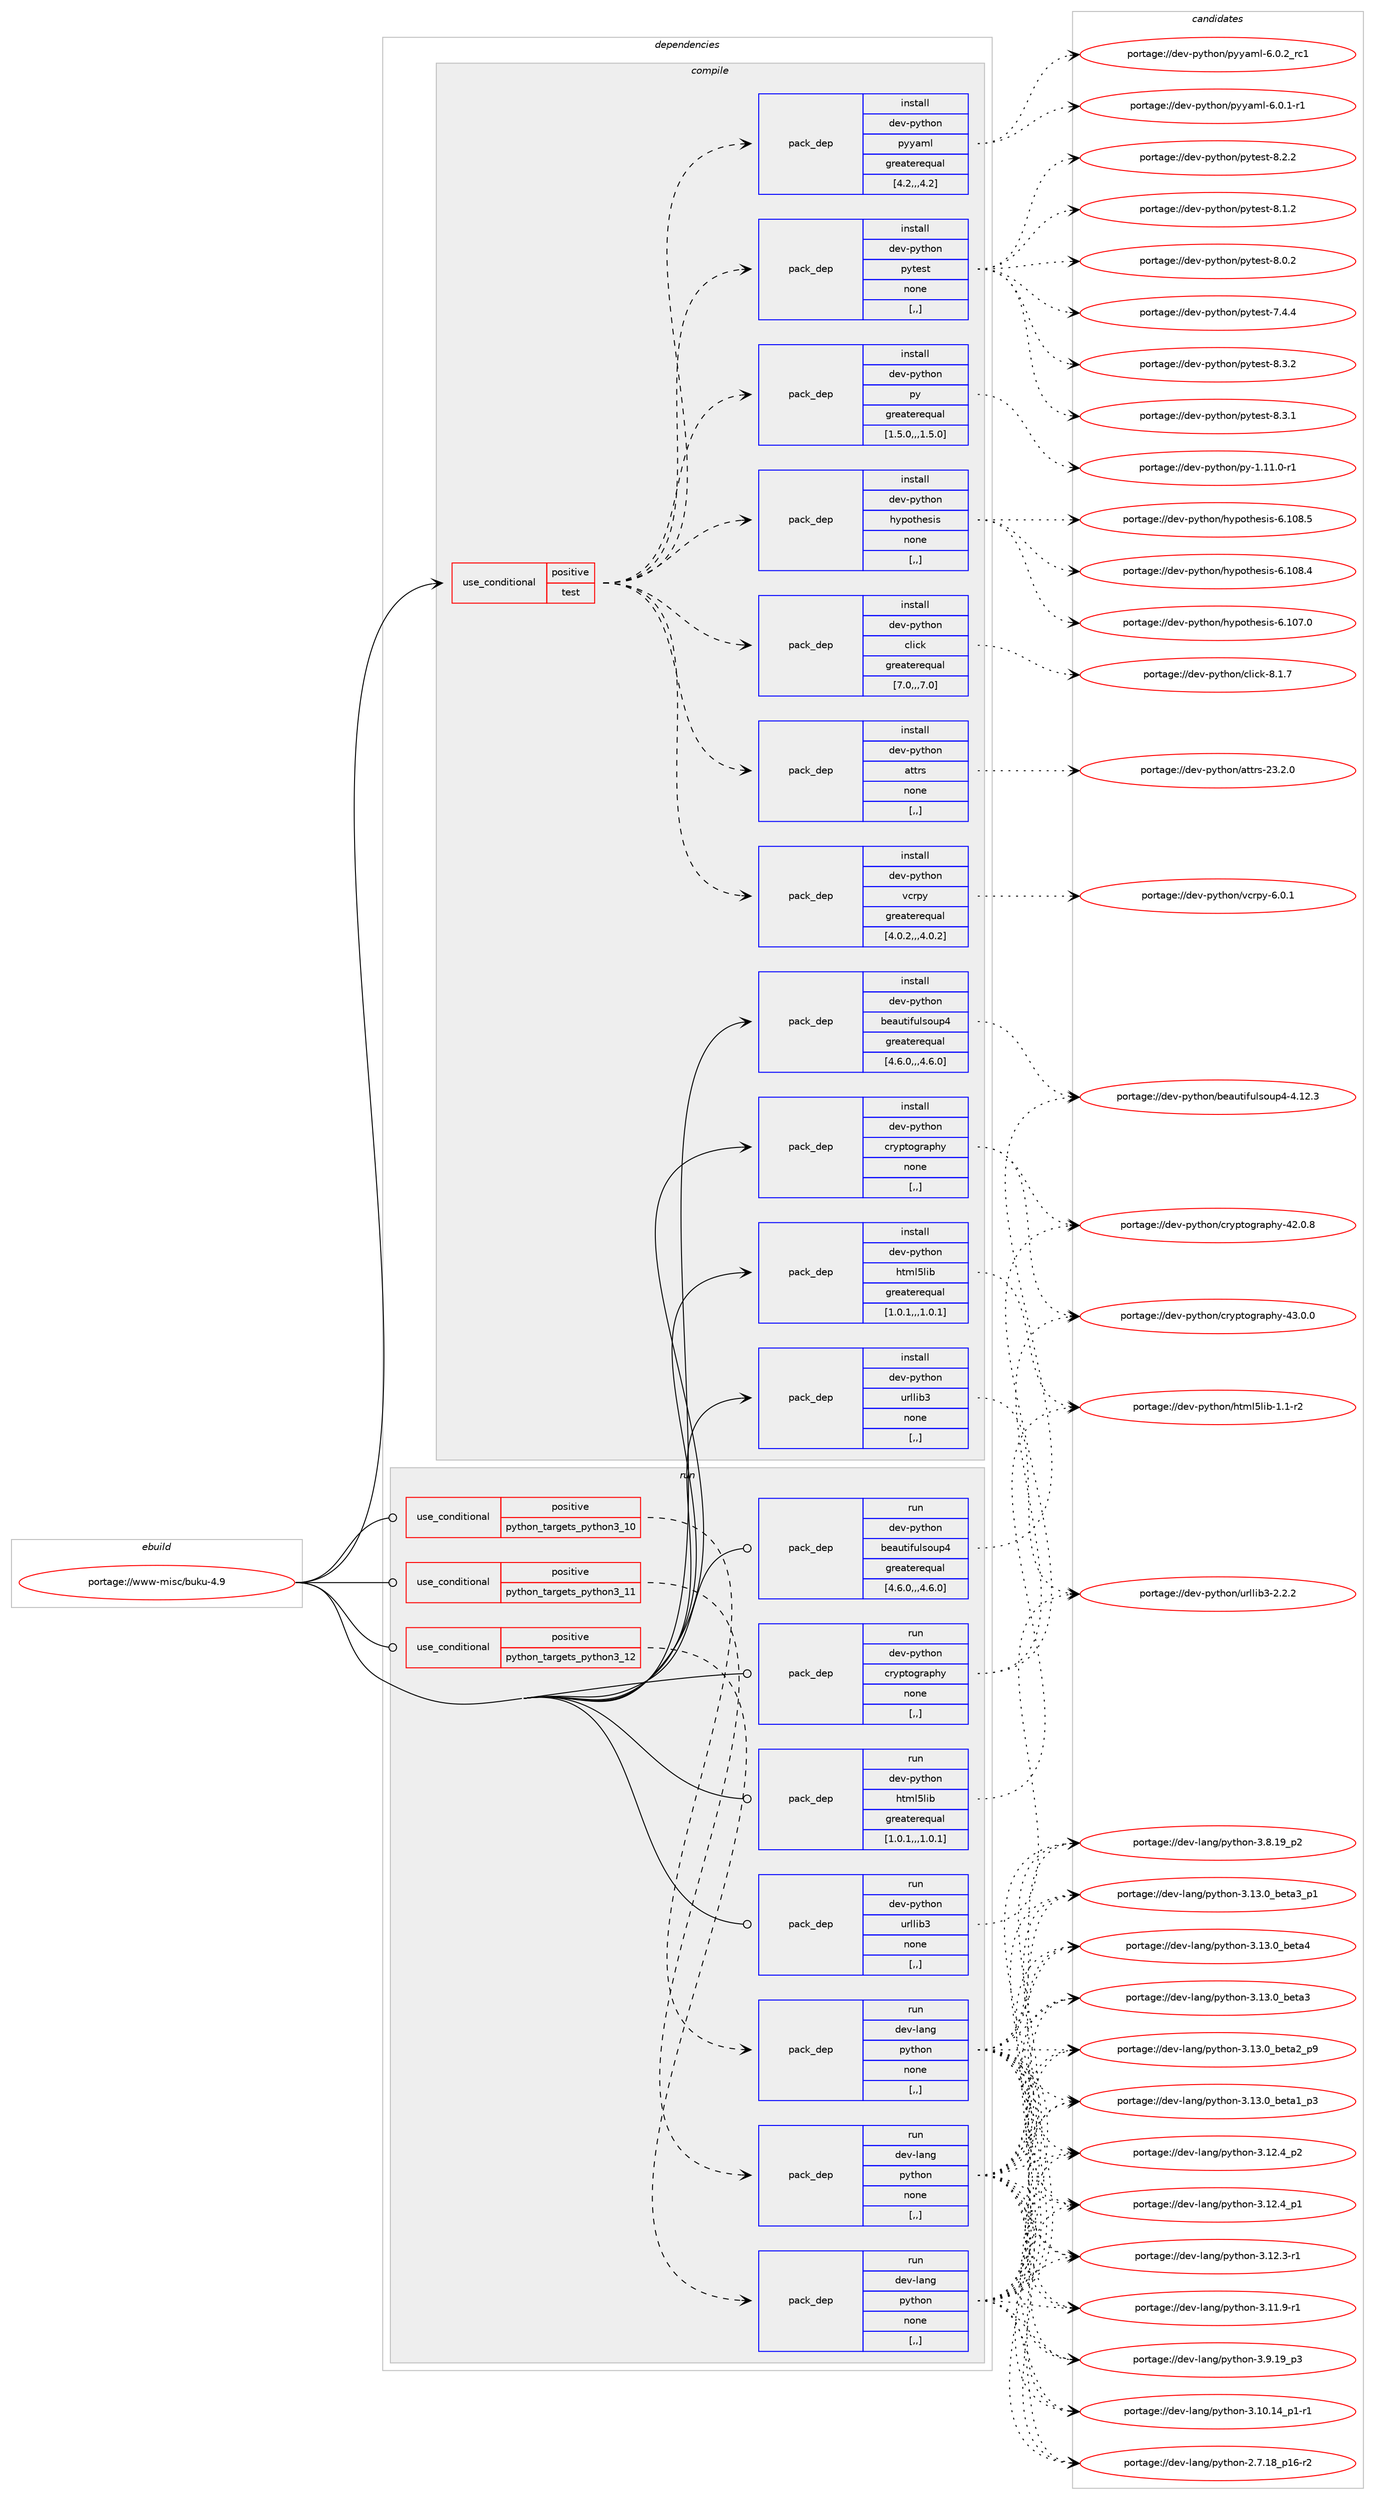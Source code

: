 digraph prolog {

# *************
# Graph options
# *************

newrank=true;
concentrate=true;
compound=true;
graph [rankdir=LR,fontname=Helvetica,fontsize=10,ranksep=1.5];#, ranksep=2.5, nodesep=0.2];
edge  [arrowhead=vee];
node  [fontname=Helvetica,fontsize=10];

# **********
# The ebuild
# **********

subgraph cluster_leftcol {
color=gray;
label=<<i>ebuild</i>>;
id [label="portage://www-misc/buku-4.9", color=red, width=4, href="../www-misc/buku-4.9.svg"];
}

# ****************
# The dependencies
# ****************

subgraph cluster_midcol {
color=gray;
label=<<i>dependencies</i>>;
subgraph cluster_compile {
fillcolor="#eeeeee";
style=filled;
label=<<i>compile</i>>;
subgraph cond120420 {
dependency452523 [label=<<TABLE BORDER="0" CELLBORDER="1" CELLSPACING="0" CELLPADDING="4"><TR><TD ROWSPAN="3" CELLPADDING="10">use_conditional</TD></TR><TR><TD>positive</TD></TR><TR><TD>test</TD></TR></TABLE>>, shape=none, color=red];
subgraph pack328735 {
dependency452524 [label=<<TABLE BORDER="0" CELLBORDER="1" CELLSPACING="0" CELLPADDING="4" WIDTH="220"><TR><TD ROWSPAN="6" CELLPADDING="30">pack_dep</TD></TR><TR><TD WIDTH="110">install</TD></TR><TR><TD>dev-python</TD></TR><TR><TD>attrs</TD></TR><TR><TD>none</TD></TR><TR><TD>[,,]</TD></TR></TABLE>>, shape=none, color=blue];
}
dependency452523:e -> dependency452524:w [weight=20,style="dashed",arrowhead="vee"];
subgraph pack328736 {
dependency452525 [label=<<TABLE BORDER="0" CELLBORDER="1" CELLSPACING="0" CELLPADDING="4" WIDTH="220"><TR><TD ROWSPAN="6" CELLPADDING="30">pack_dep</TD></TR><TR><TD WIDTH="110">install</TD></TR><TR><TD>dev-python</TD></TR><TR><TD>click</TD></TR><TR><TD>greaterequal</TD></TR><TR><TD>[7.0,,,7.0]</TD></TR></TABLE>>, shape=none, color=blue];
}
dependency452523:e -> dependency452525:w [weight=20,style="dashed",arrowhead="vee"];
subgraph pack328737 {
dependency452526 [label=<<TABLE BORDER="0" CELLBORDER="1" CELLSPACING="0" CELLPADDING="4" WIDTH="220"><TR><TD ROWSPAN="6" CELLPADDING="30">pack_dep</TD></TR><TR><TD WIDTH="110">install</TD></TR><TR><TD>dev-python</TD></TR><TR><TD>hypothesis</TD></TR><TR><TD>none</TD></TR><TR><TD>[,,]</TD></TR></TABLE>>, shape=none, color=blue];
}
dependency452523:e -> dependency452526:w [weight=20,style="dashed",arrowhead="vee"];
subgraph pack328738 {
dependency452527 [label=<<TABLE BORDER="0" CELLBORDER="1" CELLSPACING="0" CELLPADDING="4" WIDTH="220"><TR><TD ROWSPAN="6" CELLPADDING="30">pack_dep</TD></TR><TR><TD WIDTH="110">install</TD></TR><TR><TD>dev-python</TD></TR><TR><TD>py</TD></TR><TR><TD>greaterequal</TD></TR><TR><TD>[1.5.0,,,1.5.0]</TD></TR></TABLE>>, shape=none, color=blue];
}
dependency452523:e -> dependency452527:w [weight=20,style="dashed",arrowhead="vee"];
subgraph pack328739 {
dependency452528 [label=<<TABLE BORDER="0" CELLBORDER="1" CELLSPACING="0" CELLPADDING="4" WIDTH="220"><TR><TD ROWSPAN="6" CELLPADDING="30">pack_dep</TD></TR><TR><TD WIDTH="110">install</TD></TR><TR><TD>dev-python</TD></TR><TR><TD>pytest</TD></TR><TR><TD>none</TD></TR><TR><TD>[,,]</TD></TR></TABLE>>, shape=none, color=blue];
}
dependency452523:e -> dependency452528:w [weight=20,style="dashed",arrowhead="vee"];
subgraph pack328740 {
dependency452529 [label=<<TABLE BORDER="0" CELLBORDER="1" CELLSPACING="0" CELLPADDING="4" WIDTH="220"><TR><TD ROWSPAN="6" CELLPADDING="30">pack_dep</TD></TR><TR><TD WIDTH="110">install</TD></TR><TR><TD>dev-python</TD></TR><TR><TD>pyyaml</TD></TR><TR><TD>greaterequal</TD></TR><TR><TD>[4.2,,,4.2]</TD></TR></TABLE>>, shape=none, color=blue];
}
dependency452523:e -> dependency452529:w [weight=20,style="dashed",arrowhead="vee"];
subgraph pack328741 {
dependency452530 [label=<<TABLE BORDER="0" CELLBORDER="1" CELLSPACING="0" CELLPADDING="4" WIDTH="220"><TR><TD ROWSPAN="6" CELLPADDING="30">pack_dep</TD></TR><TR><TD WIDTH="110">install</TD></TR><TR><TD>dev-python</TD></TR><TR><TD>vcrpy</TD></TR><TR><TD>greaterequal</TD></TR><TR><TD>[4.0.2,,,4.0.2]</TD></TR></TABLE>>, shape=none, color=blue];
}
dependency452523:e -> dependency452530:w [weight=20,style="dashed",arrowhead="vee"];
}
id:e -> dependency452523:w [weight=20,style="solid",arrowhead="vee"];
subgraph pack328742 {
dependency452531 [label=<<TABLE BORDER="0" CELLBORDER="1" CELLSPACING="0" CELLPADDING="4" WIDTH="220"><TR><TD ROWSPAN="6" CELLPADDING="30">pack_dep</TD></TR><TR><TD WIDTH="110">install</TD></TR><TR><TD>dev-python</TD></TR><TR><TD>beautifulsoup4</TD></TR><TR><TD>greaterequal</TD></TR><TR><TD>[4.6.0,,,4.6.0]</TD></TR></TABLE>>, shape=none, color=blue];
}
id:e -> dependency452531:w [weight=20,style="solid",arrowhead="vee"];
subgraph pack328743 {
dependency452532 [label=<<TABLE BORDER="0" CELLBORDER="1" CELLSPACING="0" CELLPADDING="4" WIDTH="220"><TR><TD ROWSPAN="6" CELLPADDING="30">pack_dep</TD></TR><TR><TD WIDTH="110">install</TD></TR><TR><TD>dev-python</TD></TR><TR><TD>cryptography</TD></TR><TR><TD>none</TD></TR><TR><TD>[,,]</TD></TR></TABLE>>, shape=none, color=blue];
}
id:e -> dependency452532:w [weight=20,style="solid",arrowhead="vee"];
subgraph pack328744 {
dependency452533 [label=<<TABLE BORDER="0" CELLBORDER="1" CELLSPACING="0" CELLPADDING="4" WIDTH="220"><TR><TD ROWSPAN="6" CELLPADDING="30">pack_dep</TD></TR><TR><TD WIDTH="110">install</TD></TR><TR><TD>dev-python</TD></TR><TR><TD>html5lib</TD></TR><TR><TD>greaterequal</TD></TR><TR><TD>[1.0.1,,,1.0.1]</TD></TR></TABLE>>, shape=none, color=blue];
}
id:e -> dependency452533:w [weight=20,style="solid",arrowhead="vee"];
subgraph pack328745 {
dependency452534 [label=<<TABLE BORDER="0" CELLBORDER="1" CELLSPACING="0" CELLPADDING="4" WIDTH="220"><TR><TD ROWSPAN="6" CELLPADDING="30">pack_dep</TD></TR><TR><TD WIDTH="110">install</TD></TR><TR><TD>dev-python</TD></TR><TR><TD>urllib3</TD></TR><TR><TD>none</TD></TR><TR><TD>[,,]</TD></TR></TABLE>>, shape=none, color=blue];
}
id:e -> dependency452534:w [weight=20,style="solid",arrowhead="vee"];
}
subgraph cluster_compileandrun {
fillcolor="#eeeeee";
style=filled;
label=<<i>compile and run</i>>;
}
subgraph cluster_run {
fillcolor="#eeeeee";
style=filled;
label=<<i>run</i>>;
subgraph cond120421 {
dependency452535 [label=<<TABLE BORDER="0" CELLBORDER="1" CELLSPACING="0" CELLPADDING="4"><TR><TD ROWSPAN="3" CELLPADDING="10">use_conditional</TD></TR><TR><TD>positive</TD></TR><TR><TD>python_targets_python3_10</TD></TR></TABLE>>, shape=none, color=red];
subgraph pack328746 {
dependency452536 [label=<<TABLE BORDER="0" CELLBORDER="1" CELLSPACING="0" CELLPADDING="4" WIDTH="220"><TR><TD ROWSPAN="6" CELLPADDING="30">pack_dep</TD></TR><TR><TD WIDTH="110">run</TD></TR><TR><TD>dev-lang</TD></TR><TR><TD>python</TD></TR><TR><TD>none</TD></TR><TR><TD>[,,]</TD></TR></TABLE>>, shape=none, color=blue];
}
dependency452535:e -> dependency452536:w [weight=20,style="dashed",arrowhead="vee"];
}
id:e -> dependency452535:w [weight=20,style="solid",arrowhead="odot"];
subgraph cond120422 {
dependency452537 [label=<<TABLE BORDER="0" CELLBORDER="1" CELLSPACING="0" CELLPADDING="4"><TR><TD ROWSPAN="3" CELLPADDING="10">use_conditional</TD></TR><TR><TD>positive</TD></TR><TR><TD>python_targets_python3_11</TD></TR></TABLE>>, shape=none, color=red];
subgraph pack328747 {
dependency452538 [label=<<TABLE BORDER="0" CELLBORDER="1" CELLSPACING="0" CELLPADDING="4" WIDTH="220"><TR><TD ROWSPAN="6" CELLPADDING="30">pack_dep</TD></TR><TR><TD WIDTH="110">run</TD></TR><TR><TD>dev-lang</TD></TR><TR><TD>python</TD></TR><TR><TD>none</TD></TR><TR><TD>[,,]</TD></TR></TABLE>>, shape=none, color=blue];
}
dependency452537:e -> dependency452538:w [weight=20,style="dashed",arrowhead="vee"];
}
id:e -> dependency452537:w [weight=20,style="solid",arrowhead="odot"];
subgraph cond120423 {
dependency452539 [label=<<TABLE BORDER="0" CELLBORDER="1" CELLSPACING="0" CELLPADDING="4"><TR><TD ROWSPAN="3" CELLPADDING="10">use_conditional</TD></TR><TR><TD>positive</TD></TR><TR><TD>python_targets_python3_12</TD></TR></TABLE>>, shape=none, color=red];
subgraph pack328748 {
dependency452540 [label=<<TABLE BORDER="0" CELLBORDER="1" CELLSPACING="0" CELLPADDING="4" WIDTH="220"><TR><TD ROWSPAN="6" CELLPADDING="30">pack_dep</TD></TR><TR><TD WIDTH="110">run</TD></TR><TR><TD>dev-lang</TD></TR><TR><TD>python</TD></TR><TR><TD>none</TD></TR><TR><TD>[,,]</TD></TR></TABLE>>, shape=none, color=blue];
}
dependency452539:e -> dependency452540:w [weight=20,style="dashed",arrowhead="vee"];
}
id:e -> dependency452539:w [weight=20,style="solid",arrowhead="odot"];
subgraph pack328749 {
dependency452541 [label=<<TABLE BORDER="0" CELLBORDER="1" CELLSPACING="0" CELLPADDING="4" WIDTH="220"><TR><TD ROWSPAN="6" CELLPADDING="30">pack_dep</TD></TR><TR><TD WIDTH="110">run</TD></TR><TR><TD>dev-python</TD></TR><TR><TD>beautifulsoup4</TD></TR><TR><TD>greaterequal</TD></TR><TR><TD>[4.6.0,,,4.6.0]</TD></TR></TABLE>>, shape=none, color=blue];
}
id:e -> dependency452541:w [weight=20,style="solid",arrowhead="odot"];
subgraph pack328750 {
dependency452542 [label=<<TABLE BORDER="0" CELLBORDER="1" CELLSPACING="0" CELLPADDING="4" WIDTH="220"><TR><TD ROWSPAN="6" CELLPADDING="30">pack_dep</TD></TR><TR><TD WIDTH="110">run</TD></TR><TR><TD>dev-python</TD></TR><TR><TD>cryptography</TD></TR><TR><TD>none</TD></TR><TR><TD>[,,]</TD></TR></TABLE>>, shape=none, color=blue];
}
id:e -> dependency452542:w [weight=20,style="solid",arrowhead="odot"];
subgraph pack328751 {
dependency452543 [label=<<TABLE BORDER="0" CELLBORDER="1" CELLSPACING="0" CELLPADDING="4" WIDTH="220"><TR><TD ROWSPAN="6" CELLPADDING="30">pack_dep</TD></TR><TR><TD WIDTH="110">run</TD></TR><TR><TD>dev-python</TD></TR><TR><TD>html5lib</TD></TR><TR><TD>greaterequal</TD></TR><TR><TD>[1.0.1,,,1.0.1]</TD></TR></TABLE>>, shape=none, color=blue];
}
id:e -> dependency452543:w [weight=20,style="solid",arrowhead="odot"];
subgraph pack328752 {
dependency452544 [label=<<TABLE BORDER="0" CELLBORDER="1" CELLSPACING="0" CELLPADDING="4" WIDTH="220"><TR><TD ROWSPAN="6" CELLPADDING="30">pack_dep</TD></TR><TR><TD WIDTH="110">run</TD></TR><TR><TD>dev-python</TD></TR><TR><TD>urllib3</TD></TR><TR><TD>none</TD></TR><TR><TD>[,,]</TD></TR></TABLE>>, shape=none, color=blue];
}
id:e -> dependency452544:w [weight=20,style="solid",arrowhead="odot"];
}
}

# **************
# The candidates
# **************

subgraph cluster_choices {
rank=same;
color=gray;
label=<<i>candidates</i>>;

subgraph choice328735 {
color=black;
nodesep=1;
choice10010111845112121116104111110479711611611411545505146504648 [label="portage://dev-python/attrs-23.2.0", color=red, width=4,href="../dev-python/attrs-23.2.0.svg"];
dependency452524:e -> choice10010111845112121116104111110479711611611411545505146504648:w [style=dotted,weight="100"];
}
subgraph choice328736 {
color=black;
nodesep=1;
choice10010111845112121116104111110479910810599107455646494655 [label="portage://dev-python/click-8.1.7", color=red, width=4,href="../dev-python/click-8.1.7.svg"];
dependency452525:e -> choice10010111845112121116104111110479910810599107455646494655:w [style=dotted,weight="100"];
}
subgraph choice328737 {
color=black;
nodesep=1;
choice10010111845112121116104111110471041211121111161041011151051154554464948564653 [label="portage://dev-python/hypothesis-6.108.5", color=red, width=4,href="../dev-python/hypothesis-6.108.5.svg"];
choice10010111845112121116104111110471041211121111161041011151051154554464948564652 [label="portage://dev-python/hypothesis-6.108.4", color=red, width=4,href="../dev-python/hypothesis-6.108.4.svg"];
choice10010111845112121116104111110471041211121111161041011151051154554464948554648 [label="portage://dev-python/hypothesis-6.107.0", color=red, width=4,href="../dev-python/hypothesis-6.107.0.svg"];
dependency452526:e -> choice10010111845112121116104111110471041211121111161041011151051154554464948564653:w [style=dotted,weight="100"];
dependency452526:e -> choice10010111845112121116104111110471041211121111161041011151051154554464948564652:w [style=dotted,weight="100"];
dependency452526:e -> choice10010111845112121116104111110471041211121111161041011151051154554464948554648:w [style=dotted,weight="100"];
}
subgraph choice328738 {
color=black;
nodesep=1;
choice1001011184511212111610411111047112121454946494946484511449 [label="portage://dev-python/py-1.11.0-r1", color=red, width=4,href="../dev-python/py-1.11.0-r1.svg"];
dependency452527:e -> choice1001011184511212111610411111047112121454946494946484511449:w [style=dotted,weight="100"];
}
subgraph choice328739 {
color=black;
nodesep=1;
choice1001011184511212111610411111047112121116101115116455646514650 [label="portage://dev-python/pytest-8.3.2", color=red, width=4,href="../dev-python/pytest-8.3.2.svg"];
choice1001011184511212111610411111047112121116101115116455646514649 [label="portage://dev-python/pytest-8.3.1", color=red, width=4,href="../dev-python/pytest-8.3.1.svg"];
choice1001011184511212111610411111047112121116101115116455646504650 [label="portage://dev-python/pytest-8.2.2", color=red, width=4,href="../dev-python/pytest-8.2.2.svg"];
choice1001011184511212111610411111047112121116101115116455646494650 [label="portage://dev-python/pytest-8.1.2", color=red, width=4,href="../dev-python/pytest-8.1.2.svg"];
choice1001011184511212111610411111047112121116101115116455646484650 [label="portage://dev-python/pytest-8.0.2", color=red, width=4,href="../dev-python/pytest-8.0.2.svg"];
choice1001011184511212111610411111047112121116101115116455546524652 [label="portage://dev-python/pytest-7.4.4", color=red, width=4,href="../dev-python/pytest-7.4.4.svg"];
dependency452528:e -> choice1001011184511212111610411111047112121116101115116455646514650:w [style=dotted,weight="100"];
dependency452528:e -> choice1001011184511212111610411111047112121116101115116455646514649:w [style=dotted,weight="100"];
dependency452528:e -> choice1001011184511212111610411111047112121116101115116455646504650:w [style=dotted,weight="100"];
dependency452528:e -> choice1001011184511212111610411111047112121116101115116455646494650:w [style=dotted,weight="100"];
dependency452528:e -> choice1001011184511212111610411111047112121116101115116455646484650:w [style=dotted,weight="100"];
dependency452528:e -> choice1001011184511212111610411111047112121116101115116455546524652:w [style=dotted,weight="100"];
}
subgraph choice328740 {
color=black;
nodesep=1;
choice100101118451121211161041111104711212112197109108455446484650951149949 [label="portage://dev-python/pyyaml-6.0.2_rc1", color=red, width=4,href="../dev-python/pyyaml-6.0.2_rc1.svg"];
choice1001011184511212111610411111047112121121971091084554464846494511449 [label="portage://dev-python/pyyaml-6.0.1-r1", color=red, width=4,href="../dev-python/pyyaml-6.0.1-r1.svg"];
dependency452529:e -> choice100101118451121211161041111104711212112197109108455446484650951149949:w [style=dotted,weight="100"];
dependency452529:e -> choice1001011184511212111610411111047112121121971091084554464846494511449:w [style=dotted,weight="100"];
}
subgraph choice328741 {
color=black;
nodesep=1;
choice100101118451121211161041111104711899114112121455446484649 [label="portage://dev-python/vcrpy-6.0.1", color=red, width=4,href="../dev-python/vcrpy-6.0.1.svg"];
dependency452530:e -> choice100101118451121211161041111104711899114112121455446484649:w [style=dotted,weight="100"];
}
subgraph choice328742 {
color=black;
nodesep=1;
choice100101118451121211161041111104798101971171161051021171081151111171125245524649504651 [label="portage://dev-python/beautifulsoup4-4.12.3", color=red, width=4,href="../dev-python/beautifulsoup4-4.12.3.svg"];
dependency452531:e -> choice100101118451121211161041111104798101971171161051021171081151111171125245524649504651:w [style=dotted,weight="100"];
}
subgraph choice328743 {
color=black;
nodesep=1;
choice1001011184511212111610411111047991141211121161111031149711210412145525146484648 [label="portage://dev-python/cryptography-43.0.0", color=red, width=4,href="../dev-python/cryptography-43.0.0.svg"];
choice1001011184511212111610411111047991141211121161111031149711210412145525046484656 [label="portage://dev-python/cryptography-42.0.8", color=red, width=4,href="../dev-python/cryptography-42.0.8.svg"];
dependency452532:e -> choice1001011184511212111610411111047991141211121161111031149711210412145525146484648:w [style=dotted,weight="100"];
dependency452532:e -> choice1001011184511212111610411111047991141211121161111031149711210412145525046484656:w [style=dotted,weight="100"];
}
subgraph choice328744 {
color=black;
nodesep=1;
choice10010111845112121116104111110471041161091085310810598454946494511450 [label="portage://dev-python/html5lib-1.1-r2", color=red, width=4,href="../dev-python/html5lib-1.1-r2.svg"];
dependency452533:e -> choice10010111845112121116104111110471041161091085310810598454946494511450:w [style=dotted,weight="100"];
}
subgraph choice328745 {
color=black;
nodesep=1;
choice10010111845112121116104111110471171141081081059851455046504650 [label="portage://dev-python/urllib3-2.2.2", color=red, width=4,href="../dev-python/urllib3-2.2.2.svg"];
dependency452534:e -> choice10010111845112121116104111110471171141081081059851455046504650:w [style=dotted,weight="100"];
}
subgraph choice328746 {
color=black;
nodesep=1;
choice1001011184510897110103471121211161041111104551464951464895981011169752 [label="portage://dev-lang/python-3.13.0_beta4", color=red, width=4,href="../dev-lang/python-3.13.0_beta4.svg"];
choice10010111845108971101034711212111610411111045514649514648959810111697519511249 [label="portage://dev-lang/python-3.13.0_beta3_p1", color=red, width=4,href="../dev-lang/python-3.13.0_beta3_p1.svg"];
choice1001011184510897110103471121211161041111104551464951464895981011169751 [label="portage://dev-lang/python-3.13.0_beta3", color=red, width=4,href="../dev-lang/python-3.13.0_beta3.svg"];
choice10010111845108971101034711212111610411111045514649514648959810111697509511257 [label="portage://dev-lang/python-3.13.0_beta2_p9", color=red, width=4,href="../dev-lang/python-3.13.0_beta2_p9.svg"];
choice10010111845108971101034711212111610411111045514649514648959810111697499511251 [label="portage://dev-lang/python-3.13.0_beta1_p3", color=red, width=4,href="../dev-lang/python-3.13.0_beta1_p3.svg"];
choice100101118451089711010347112121116104111110455146495046529511250 [label="portage://dev-lang/python-3.12.4_p2", color=red, width=4,href="../dev-lang/python-3.12.4_p2.svg"];
choice100101118451089711010347112121116104111110455146495046529511249 [label="portage://dev-lang/python-3.12.4_p1", color=red, width=4,href="../dev-lang/python-3.12.4_p1.svg"];
choice100101118451089711010347112121116104111110455146495046514511449 [label="portage://dev-lang/python-3.12.3-r1", color=red, width=4,href="../dev-lang/python-3.12.3-r1.svg"];
choice100101118451089711010347112121116104111110455146494946574511449 [label="portage://dev-lang/python-3.11.9-r1", color=red, width=4,href="../dev-lang/python-3.11.9-r1.svg"];
choice100101118451089711010347112121116104111110455146494846495295112494511449 [label="portage://dev-lang/python-3.10.14_p1-r1", color=red, width=4,href="../dev-lang/python-3.10.14_p1-r1.svg"];
choice100101118451089711010347112121116104111110455146574649579511251 [label="portage://dev-lang/python-3.9.19_p3", color=red, width=4,href="../dev-lang/python-3.9.19_p3.svg"];
choice100101118451089711010347112121116104111110455146564649579511250 [label="portage://dev-lang/python-3.8.19_p2", color=red, width=4,href="../dev-lang/python-3.8.19_p2.svg"];
choice100101118451089711010347112121116104111110455046554649569511249544511450 [label="portage://dev-lang/python-2.7.18_p16-r2", color=red, width=4,href="../dev-lang/python-2.7.18_p16-r2.svg"];
dependency452536:e -> choice1001011184510897110103471121211161041111104551464951464895981011169752:w [style=dotted,weight="100"];
dependency452536:e -> choice10010111845108971101034711212111610411111045514649514648959810111697519511249:w [style=dotted,weight="100"];
dependency452536:e -> choice1001011184510897110103471121211161041111104551464951464895981011169751:w [style=dotted,weight="100"];
dependency452536:e -> choice10010111845108971101034711212111610411111045514649514648959810111697509511257:w [style=dotted,weight="100"];
dependency452536:e -> choice10010111845108971101034711212111610411111045514649514648959810111697499511251:w [style=dotted,weight="100"];
dependency452536:e -> choice100101118451089711010347112121116104111110455146495046529511250:w [style=dotted,weight="100"];
dependency452536:e -> choice100101118451089711010347112121116104111110455146495046529511249:w [style=dotted,weight="100"];
dependency452536:e -> choice100101118451089711010347112121116104111110455146495046514511449:w [style=dotted,weight="100"];
dependency452536:e -> choice100101118451089711010347112121116104111110455146494946574511449:w [style=dotted,weight="100"];
dependency452536:e -> choice100101118451089711010347112121116104111110455146494846495295112494511449:w [style=dotted,weight="100"];
dependency452536:e -> choice100101118451089711010347112121116104111110455146574649579511251:w [style=dotted,weight="100"];
dependency452536:e -> choice100101118451089711010347112121116104111110455146564649579511250:w [style=dotted,weight="100"];
dependency452536:e -> choice100101118451089711010347112121116104111110455046554649569511249544511450:w [style=dotted,weight="100"];
}
subgraph choice328747 {
color=black;
nodesep=1;
choice1001011184510897110103471121211161041111104551464951464895981011169752 [label="portage://dev-lang/python-3.13.0_beta4", color=red, width=4,href="../dev-lang/python-3.13.0_beta4.svg"];
choice10010111845108971101034711212111610411111045514649514648959810111697519511249 [label="portage://dev-lang/python-3.13.0_beta3_p1", color=red, width=4,href="../dev-lang/python-3.13.0_beta3_p1.svg"];
choice1001011184510897110103471121211161041111104551464951464895981011169751 [label="portage://dev-lang/python-3.13.0_beta3", color=red, width=4,href="../dev-lang/python-3.13.0_beta3.svg"];
choice10010111845108971101034711212111610411111045514649514648959810111697509511257 [label="portage://dev-lang/python-3.13.0_beta2_p9", color=red, width=4,href="../dev-lang/python-3.13.0_beta2_p9.svg"];
choice10010111845108971101034711212111610411111045514649514648959810111697499511251 [label="portage://dev-lang/python-3.13.0_beta1_p3", color=red, width=4,href="../dev-lang/python-3.13.0_beta1_p3.svg"];
choice100101118451089711010347112121116104111110455146495046529511250 [label="portage://dev-lang/python-3.12.4_p2", color=red, width=4,href="../dev-lang/python-3.12.4_p2.svg"];
choice100101118451089711010347112121116104111110455146495046529511249 [label="portage://dev-lang/python-3.12.4_p1", color=red, width=4,href="../dev-lang/python-3.12.4_p1.svg"];
choice100101118451089711010347112121116104111110455146495046514511449 [label="portage://dev-lang/python-3.12.3-r1", color=red, width=4,href="../dev-lang/python-3.12.3-r1.svg"];
choice100101118451089711010347112121116104111110455146494946574511449 [label="portage://dev-lang/python-3.11.9-r1", color=red, width=4,href="../dev-lang/python-3.11.9-r1.svg"];
choice100101118451089711010347112121116104111110455146494846495295112494511449 [label="portage://dev-lang/python-3.10.14_p1-r1", color=red, width=4,href="../dev-lang/python-3.10.14_p1-r1.svg"];
choice100101118451089711010347112121116104111110455146574649579511251 [label="portage://dev-lang/python-3.9.19_p3", color=red, width=4,href="../dev-lang/python-3.9.19_p3.svg"];
choice100101118451089711010347112121116104111110455146564649579511250 [label="portage://dev-lang/python-3.8.19_p2", color=red, width=4,href="../dev-lang/python-3.8.19_p2.svg"];
choice100101118451089711010347112121116104111110455046554649569511249544511450 [label="portage://dev-lang/python-2.7.18_p16-r2", color=red, width=4,href="../dev-lang/python-2.7.18_p16-r2.svg"];
dependency452538:e -> choice1001011184510897110103471121211161041111104551464951464895981011169752:w [style=dotted,weight="100"];
dependency452538:e -> choice10010111845108971101034711212111610411111045514649514648959810111697519511249:w [style=dotted,weight="100"];
dependency452538:e -> choice1001011184510897110103471121211161041111104551464951464895981011169751:w [style=dotted,weight="100"];
dependency452538:e -> choice10010111845108971101034711212111610411111045514649514648959810111697509511257:w [style=dotted,weight="100"];
dependency452538:e -> choice10010111845108971101034711212111610411111045514649514648959810111697499511251:w [style=dotted,weight="100"];
dependency452538:e -> choice100101118451089711010347112121116104111110455146495046529511250:w [style=dotted,weight="100"];
dependency452538:e -> choice100101118451089711010347112121116104111110455146495046529511249:w [style=dotted,weight="100"];
dependency452538:e -> choice100101118451089711010347112121116104111110455146495046514511449:w [style=dotted,weight="100"];
dependency452538:e -> choice100101118451089711010347112121116104111110455146494946574511449:w [style=dotted,weight="100"];
dependency452538:e -> choice100101118451089711010347112121116104111110455146494846495295112494511449:w [style=dotted,weight="100"];
dependency452538:e -> choice100101118451089711010347112121116104111110455146574649579511251:w [style=dotted,weight="100"];
dependency452538:e -> choice100101118451089711010347112121116104111110455146564649579511250:w [style=dotted,weight="100"];
dependency452538:e -> choice100101118451089711010347112121116104111110455046554649569511249544511450:w [style=dotted,weight="100"];
}
subgraph choice328748 {
color=black;
nodesep=1;
choice1001011184510897110103471121211161041111104551464951464895981011169752 [label="portage://dev-lang/python-3.13.0_beta4", color=red, width=4,href="../dev-lang/python-3.13.0_beta4.svg"];
choice10010111845108971101034711212111610411111045514649514648959810111697519511249 [label="portage://dev-lang/python-3.13.0_beta3_p1", color=red, width=4,href="../dev-lang/python-3.13.0_beta3_p1.svg"];
choice1001011184510897110103471121211161041111104551464951464895981011169751 [label="portage://dev-lang/python-3.13.0_beta3", color=red, width=4,href="../dev-lang/python-3.13.0_beta3.svg"];
choice10010111845108971101034711212111610411111045514649514648959810111697509511257 [label="portage://dev-lang/python-3.13.0_beta2_p9", color=red, width=4,href="../dev-lang/python-3.13.0_beta2_p9.svg"];
choice10010111845108971101034711212111610411111045514649514648959810111697499511251 [label="portage://dev-lang/python-3.13.0_beta1_p3", color=red, width=4,href="../dev-lang/python-3.13.0_beta1_p3.svg"];
choice100101118451089711010347112121116104111110455146495046529511250 [label="portage://dev-lang/python-3.12.4_p2", color=red, width=4,href="../dev-lang/python-3.12.4_p2.svg"];
choice100101118451089711010347112121116104111110455146495046529511249 [label="portage://dev-lang/python-3.12.4_p1", color=red, width=4,href="../dev-lang/python-3.12.4_p1.svg"];
choice100101118451089711010347112121116104111110455146495046514511449 [label="portage://dev-lang/python-3.12.3-r1", color=red, width=4,href="../dev-lang/python-3.12.3-r1.svg"];
choice100101118451089711010347112121116104111110455146494946574511449 [label="portage://dev-lang/python-3.11.9-r1", color=red, width=4,href="../dev-lang/python-3.11.9-r1.svg"];
choice100101118451089711010347112121116104111110455146494846495295112494511449 [label="portage://dev-lang/python-3.10.14_p1-r1", color=red, width=4,href="../dev-lang/python-3.10.14_p1-r1.svg"];
choice100101118451089711010347112121116104111110455146574649579511251 [label="portage://dev-lang/python-3.9.19_p3", color=red, width=4,href="../dev-lang/python-3.9.19_p3.svg"];
choice100101118451089711010347112121116104111110455146564649579511250 [label="portage://dev-lang/python-3.8.19_p2", color=red, width=4,href="../dev-lang/python-3.8.19_p2.svg"];
choice100101118451089711010347112121116104111110455046554649569511249544511450 [label="portage://dev-lang/python-2.7.18_p16-r2", color=red, width=4,href="../dev-lang/python-2.7.18_p16-r2.svg"];
dependency452540:e -> choice1001011184510897110103471121211161041111104551464951464895981011169752:w [style=dotted,weight="100"];
dependency452540:e -> choice10010111845108971101034711212111610411111045514649514648959810111697519511249:w [style=dotted,weight="100"];
dependency452540:e -> choice1001011184510897110103471121211161041111104551464951464895981011169751:w [style=dotted,weight="100"];
dependency452540:e -> choice10010111845108971101034711212111610411111045514649514648959810111697509511257:w [style=dotted,weight="100"];
dependency452540:e -> choice10010111845108971101034711212111610411111045514649514648959810111697499511251:w [style=dotted,weight="100"];
dependency452540:e -> choice100101118451089711010347112121116104111110455146495046529511250:w [style=dotted,weight="100"];
dependency452540:e -> choice100101118451089711010347112121116104111110455146495046529511249:w [style=dotted,weight="100"];
dependency452540:e -> choice100101118451089711010347112121116104111110455146495046514511449:w [style=dotted,weight="100"];
dependency452540:e -> choice100101118451089711010347112121116104111110455146494946574511449:w [style=dotted,weight="100"];
dependency452540:e -> choice100101118451089711010347112121116104111110455146494846495295112494511449:w [style=dotted,weight="100"];
dependency452540:e -> choice100101118451089711010347112121116104111110455146574649579511251:w [style=dotted,weight="100"];
dependency452540:e -> choice100101118451089711010347112121116104111110455146564649579511250:w [style=dotted,weight="100"];
dependency452540:e -> choice100101118451089711010347112121116104111110455046554649569511249544511450:w [style=dotted,weight="100"];
}
subgraph choice328749 {
color=black;
nodesep=1;
choice100101118451121211161041111104798101971171161051021171081151111171125245524649504651 [label="portage://dev-python/beautifulsoup4-4.12.3", color=red, width=4,href="../dev-python/beautifulsoup4-4.12.3.svg"];
dependency452541:e -> choice100101118451121211161041111104798101971171161051021171081151111171125245524649504651:w [style=dotted,weight="100"];
}
subgraph choice328750 {
color=black;
nodesep=1;
choice1001011184511212111610411111047991141211121161111031149711210412145525146484648 [label="portage://dev-python/cryptography-43.0.0", color=red, width=4,href="../dev-python/cryptography-43.0.0.svg"];
choice1001011184511212111610411111047991141211121161111031149711210412145525046484656 [label="portage://dev-python/cryptography-42.0.8", color=red, width=4,href="../dev-python/cryptography-42.0.8.svg"];
dependency452542:e -> choice1001011184511212111610411111047991141211121161111031149711210412145525146484648:w [style=dotted,weight="100"];
dependency452542:e -> choice1001011184511212111610411111047991141211121161111031149711210412145525046484656:w [style=dotted,weight="100"];
}
subgraph choice328751 {
color=black;
nodesep=1;
choice10010111845112121116104111110471041161091085310810598454946494511450 [label="portage://dev-python/html5lib-1.1-r2", color=red, width=4,href="../dev-python/html5lib-1.1-r2.svg"];
dependency452543:e -> choice10010111845112121116104111110471041161091085310810598454946494511450:w [style=dotted,weight="100"];
}
subgraph choice328752 {
color=black;
nodesep=1;
choice10010111845112121116104111110471171141081081059851455046504650 [label="portage://dev-python/urllib3-2.2.2", color=red, width=4,href="../dev-python/urllib3-2.2.2.svg"];
dependency452544:e -> choice10010111845112121116104111110471171141081081059851455046504650:w [style=dotted,weight="100"];
}
}

}
